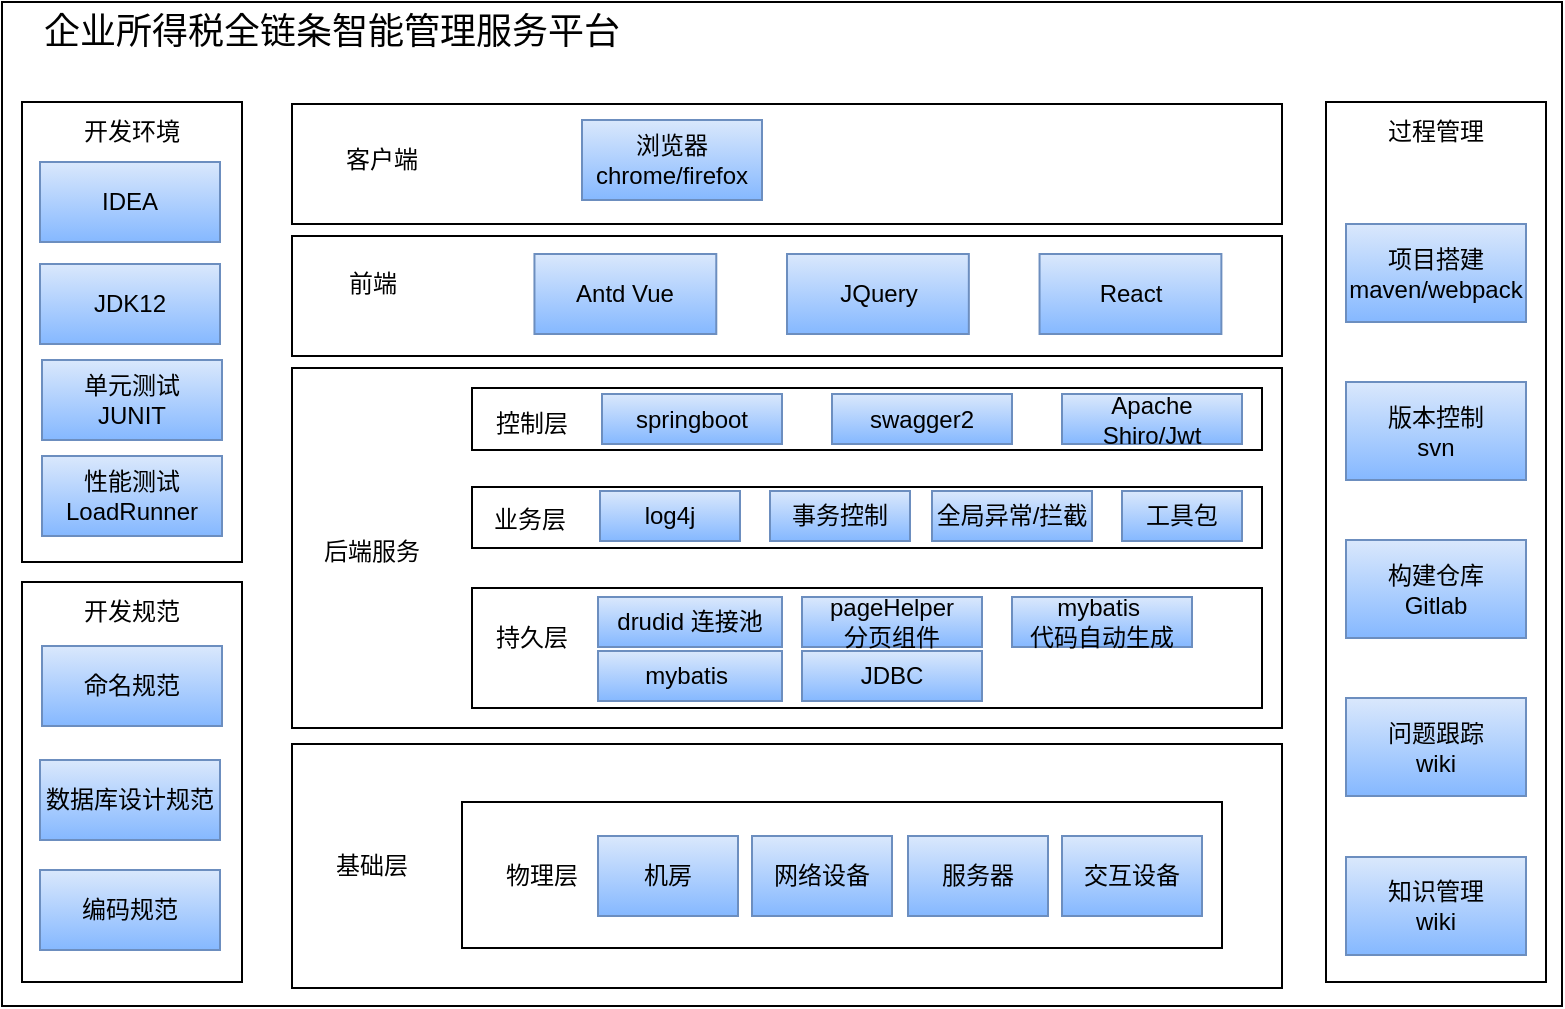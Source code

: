 <mxfile version="20.3.7" type="github">
  <diagram id="Tf-ROqd5I0BjPCLAmrv_" name="第 1 页">
    <mxGraphModel dx="1038" dy="547" grid="1" gridSize="10" guides="1" tooltips="1" connect="1" arrows="1" fold="1" page="1" pageScale="1" pageWidth="827" pageHeight="1169" math="0" shadow="0">
      <root>
        <mxCell id="0" />
        <mxCell id="1" parent="0" />
        <mxCell id="2l5vj2_Z7wzyE9L1ZZ0V-1" value="" style="rounded=0;whiteSpace=wrap;html=1;" parent="1" vertex="1">
          <mxGeometry x="40" y="140" width="780" height="502" as="geometry" />
        </mxCell>
        <mxCell id="HxrzQFl6GsJWeDt-w_co-29" value="" style="group" parent="1" vertex="1" connectable="0">
          <mxGeometry x="185" y="257" width="495" height="60" as="geometry" />
        </mxCell>
        <mxCell id="HxrzQFl6GsJWeDt-w_co-6" value="" style="rounded=0;whiteSpace=wrap;html=1;gradientColor=none;" parent="HxrzQFl6GsJWeDt-w_co-29" vertex="1">
          <mxGeometry width="495.0" height="60" as="geometry" />
        </mxCell>
        <mxCell id="HxrzQFl6GsJWeDt-w_co-7" value="前端" style="text;html=1;strokeColor=none;fillColor=none;align=center;verticalAlign=middle;whiteSpace=wrap;rounded=0;" parent="HxrzQFl6GsJWeDt-w_co-29" vertex="1">
          <mxGeometry x="10.102" y="9" width="60.612" height="30" as="geometry" />
        </mxCell>
        <mxCell id="HxrzQFl6GsJWeDt-w_co-8" value="Antd Vue" style="rounded=0;whiteSpace=wrap;html=1;fillColor=#dae8fc;strokeColor=#6c8ebf;gradientColor=#85B8FF;" parent="HxrzQFl6GsJWeDt-w_co-29" vertex="1">
          <mxGeometry x="121.224" y="9" width="90.918" height="40" as="geometry" />
        </mxCell>
        <mxCell id="HxrzQFl6GsJWeDt-w_co-9" value="React" style="rounded=0;whiteSpace=wrap;html=1;fillColor=#dae8fc;strokeColor=#6c8ebf;gradientColor=#85B8FF;" parent="HxrzQFl6GsJWeDt-w_co-29" vertex="1">
          <mxGeometry x="373.776" y="9" width="90.918" height="40" as="geometry" />
        </mxCell>
        <mxCell id="HxrzQFl6GsJWeDt-w_co-10" value="JQuery" style="rounded=0;whiteSpace=wrap;html=1;fillColor=#dae8fc;strokeColor=#6c8ebf;gradientColor=#85B8FF;" parent="HxrzQFl6GsJWeDt-w_co-29" vertex="1">
          <mxGeometry x="247.5" y="9" width="90.918" height="40" as="geometry" />
        </mxCell>
        <mxCell id="HxrzQFl6GsJWeDt-w_co-71" value="&lt;font style=&quot;font-size: 18px;&quot;&gt;企业所得税全链条智能管理服务平台&lt;/font&gt;" style="text;html=1;strokeColor=none;fillColor=none;align=center;verticalAlign=middle;whiteSpace=wrap;rounded=0;" parent="1" vertex="1">
          <mxGeometry x="50" y="140" width="310" height="30" as="geometry" />
        </mxCell>
        <mxCell id="HxrzQFl6GsJWeDt-w_co-73" value="" style="group" parent="1" vertex="1" connectable="0">
          <mxGeometry x="185" y="323" width="495" height="180" as="geometry" />
        </mxCell>
        <mxCell id="HxrzQFl6GsJWeDt-w_co-13" value="" style="rounded=0;whiteSpace=wrap;html=1;gradientColor=none;" parent="HxrzQFl6GsJWeDt-w_co-73" vertex="1">
          <mxGeometry width="495" height="180" as="geometry" />
        </mxCell>
        <mxCell id="HxrzQFl6GsJWeDt-w_co-33" value="后端服务" style="text;html=1;strokeColor=none;fillColor=none;align=center;verticalAlign=middle;whiteSpace=wrap;rounded=0;" parent="HxrzQFl6GsJWeDt-w_co-73" vertex="1">
          <mxGeometry x="10" y="77" width="60" height="30" as="geometry" />
        </mxCell>
        <mxCell id="HxrzQFl6GsJWeDt-w_co-34" value="" style="rounded=0;whiteSpace=wrap;html=1;gradientColor=none;" parent="HxrzQFl6GsJWeDt-w_co-73" vertex="1">
          <mxGeometry x="90" y="10" width="395" height="31" as="geometry" />
        </mxCell>
        <mxCell id="HxrzQFl6GsJWeDt-w_co-35" value="" style="rounded=0;whiteSpace=wrap;html=1;gradientColor=none;" parent="HxrzQFl6GsJWeDt-w_co-73" vertex="1">
          <mxGeometry x="90" y="59.5" width="395" height="30.5" as="geometry" />
        </mxCell>
        <mxCell id="HxrzQFl6GsJWeDt-w_co-36" value="" style="rounded=0;whiteSpace=wrap;html=1;gradientColor=none;" parent="HxrzQFl6GsJWeDt-w_co-73" vertex="1">
          <mxGeometry x="90" y="110" width="395" height="60" as="geometry" />
        </mxCell>
        <mxCell id="HxrzQFl6GsJWeDt-w_co-37" value="springboot" style="rounded=0;whiteSpace=wrap;html=1;fillColor=#dae8fc;strokeColor=#6c8ebf;gradientColor=#85B8FF;" parent="HxrzQFl6GsJWeDt-w_co-73" vertex="1">
          <mxGeometry x="155" y="13" width="90" height="25" as="geometry" />
        </mxCell>
        <mxCell id="HxrzQFl6GsJWeDt-w_co-38" value="swagger2" style="rounded=0;whiteSpace=wrap;html=1;fillColor=#dae8fc;strokeColor=#6c8ebf;gradientColor=#85B8FF;" parent="HxrzQFl6GsJWeDt-w_co-73" vertex="1">
          <mxGeometry x="270" y="13" width="90" height="25" as="geometry" />
        </mxCell>
        <mxCell id="HxrzQFl6GsJWeDt-w_co-39" value="Apache Shiro/Jwt" style="rounded=0;whiteSpace=wrap;html=1;fillColor=#dae8fc;strokeColor=#6c8ebf;gradientColor=#85B8FF;" parent="HxrzQFl6GsJWeDt-w_co-73" vertex="1">
          <mxGeometry x="385" y="13" width="90" height="25" as="geometry" />
        </mxCell>
        <mxCell id="HxrzQFl6GsJWeDt-w_co-41" value="控制层" style="text;html=1;strokeColor=none;fillColor=none;align=center;verticalAlign=middle;whiteSpace=wrap;rounded=0;" parent="HxrzQFl6GsJWeDt-w_co-73" vertex="1">
          <mxGeometry x="90" y="13" width="60" height="30" as="geometry" />
        </mxCell>
        <mxCell id="HxrzQFl6GsJWeDt-w_co-42" value="log4j" style="rounded=0;whiteSpace=wrap;html=1;fillColor=#dae8fc;strokeColor=#6c8ebf;gradientColor=#85B8FF;" parent="HxrzQFl6GsJWeDt-w_co-73" vertex="1">
          <mxGeometry x="154" y="61.5" width="70" height="25" as="geometry" />
        </mxCell>
        <mxCell id="HxrzQFl6GsJWeDt-w_co-43" value="全局异常/拦截" style="rounded=0;whiteSpace=wrap;html=1;fillColor=#dae8fc;strokeColor=#6c8ebf;gradientColor=#85B8FF;" parent="HxrzQFl6GsJWeDt-w_co-73" vertex="1">
          <mxGeometry x="320" y="61.5" width="80" height="25" as="geometry" />
        </mxCell>
        <mxCell id="HxrzQFl6GsJWeDt-w_co-44" value="工具包" style="rounded=0;whiteSpace=wrap;html=1;fillColor=#dae8fc;strokeColor=#6c8ebf;gradientColor=#85B8FF;" parent="HxrzQFl6GsJWeDt-w_co-73" vertex="1">
          <mxGeometry x="415" y="61.5" width="60" height="25" as="geometry" />
        </mxCell>
        <mxCell id="HxrzQFl6GsJWeDt-w_co-46" value="业务层" style="text;html=1;strokeColor=none;fillColor=none;align=center;verticalAlign=middle;whiteSpace=wrap;rounded=0;" parent="HxrzQFl6GsJWeDt-w_co-73" vertex="1">
          <mxGeometry x="89" y="61" width="60" height="30" as="geometry" />
        </mxCell>
        <mxCell id="HxrzQFl6GsJWeDt-w_co-48" value="事务控制" style="rounded=0;whiteSpace=wrap;html=1;fillColor=#dae8fc;strokeColor=#6c8ebf;gradientColor=#85B8FF;" parent="HxrzQFl6GsJWeDt-w_co-73" vertex="1">
          <mxGeometry x="239" y="61.5" width="70" height="25" as="geometry" />
        </mxCell>
        <mxCell id="HxrzQFl6GsJWeDt-w_co-51" value="持久层" style="text;html=1;strokeColor=none;fillColor=none;align=center;verticalAlign=middle;whiteSpace=wrap;rounded=0;" parent="HxrzQFl6GsJWeDt-w_co-73" vertex="1">
          <mxGeometry x="90" y="120" width="60" height="30" as="geometry" />
        </mxCell>
        <mxCell id="HxrzQFl6GsJWeDt-w_co-52" value="drudid 连接池" style="rounded=0;whiteSpace=wrap;html=1;fillColor=#dae8fc;strokeColor=#6c8ebf;gradientColor=#85B8FF;" parent="HxrzQFl6GsJWeDt-w_co-73" vertex="1">
          <mxGeometry x="153" y="114.5" width="92" height="25" as="geometry" />
        </mxCell>
        <mxCell id="HxrzQFl6GsJWeDt-w_co-54" value="pageHelper&lt;br&gt;分页组件" style="rounded=0;whiteSpace=wrap;html=1;fillColor=#dae8fc;strokeColor=#6c8ebf;gradientColor=#85B8FF;" parent="HxrzQFl6GsJWeDt-w_co-73" vertex="1">
          <mxGeometry x="255" y="114.5" width="90" height="25" as="geometry" />
        </mxCell>
        <mxCell id="HxrzQFl6GsJWeDt-w_co-55" value="mybatis&amp;nbsp;&lt;br&gt;代码自动生成" style="rounded=0;whiteSpace=wrap;html=1;fillColor=#dae8fc;strokeColor=#6c8ebf;gradientColor=#85B8FF;" parent="HxrzQFl6GsJWeDt-w_co-73" vertex="1">
          <mxGeometry x="360" y="114.5" width="90" height="25" as="geometry" />
        </mxCell>
        <mxCell id="HxrzQFl6GsJWeDt-w_co-56" value="mybatis&amp;nbsp;" style="rounded=0;whiteSpace=wrap;html=1;fillColor=#dae8fc;strokeColor=#6c8ebf;gradientColor=#85B8FF;" parent="HxrzQFl6GsJWeDt-w_co-73" vertex="1">
          <mxGeometry x="153" y="141.5" width="92" height="25" as="geometry" />
        </mxCell>
        <mxCell id="HxrzQFl6GsJWeDt-w_co-58" value="JDBC" style="rounded=0;whiteSpace=wrap;html=1;fillColor=#dae8fc;strokeColor=#6c8ebf;gradientColor=#85B8FF;" parent="HxrzQFl6GsJWeDt-w_co-73" vertex="1">
          <mxGeometry x="255" y="141.5" width="90" height="25" as="geometry" />
        </mxCell>
        <mxCell id="HxrzQFl6GsJWeDt-w_co-74" value="" style="group" parent="1" vertex="1" connectable="0">
          <mxGeometry x="185" y="511" width="495" height="122" as="geometry" />
        </mxCell>
        <mxCell id="HxrzQFl6GsJWeDt-w_co-59" value="" style="rounded=0;whiteSpace=wrap;html=1;gradientColor=none;" parent="HxrzQFl6GsJWeDt-w_co-74" vertex="1">
          <mxGeometry width="495" height="122" as="geometry" />
        </mxCell>
        <mxCell id="HxrzQFl6GsJWeDt-w_co-60" value="基础层" style="text;html=1;strokeColor=none;fillColor=none;align=center;verticalAlign=middle;whiteSpace=wrap;rounded=0;" parent="HxrzQFl6GsJWeDt-w_co-74" vertex="1">
          <mxGeometry x="10" y="46" width="60" height="30" as="geometry" />
        </mxCell>
        <mxCell id="HxrzQFl6GsJWeDt-w_co-64" value="" style="rounded=0;whiteSpace=wrap;html=1;gradientColor=none;" parent="HxrzQFl6GsJWeDt-w_co-74" vertex="1">
          <mxGeometry x="85" y="29" width="380" height="73" as="geometry" />
        </mxCell>
        <mxCell id="HxrzQFl6GsJWeDt-w_co-65" value="物理层" style="text;html=1;strokeColor=none;fillColor=none;align=center;verticalAlign=middle;whiteSpace=wrap;rounded=0;" parent="HxrzQFl6GsJWeDt-w_co-74" vertex="1">
          <mxGeometry x="95" y="51" width="60" height="30" as="geometry" />
        </mxCell>
        <mxCell id="HxrzQFl6GsJWeDt-w_co-67" value="机房" style="rounded=0;whiteSpace=wrap;html=1;fillColor=#dae8fc;strokeColor=#6c8ebf;gradientColor=#85B8FF;" parent="HxrzQFl6GsJWeDt-w_co-74" vertex="1">
          <mxGeometry x="153" y="46" width="70" height="40" as="geometry" />
        </mxCell>
        <mxCell id="HxrzQFl6GsJWeDt-w_co-68" value="网络设备" style="rounded=0;whiteSpace=wrap;html=1;fillColor=#dae8fc;strokeColor=#6c8ebf;gradientColor=#85B8FF;" parent="HxrzQFl6GsJWeDt-w_co-74" vertex="1">
          <mxGeometry x="230" y="46" width="70" height="40" as="geometry" />
        </mxCell>
        <mxCell id="HxrzQFl6GsJWeDt-w_co-69" value="服务器" style="rounded=0;whiteSpace=wrap;html=1;fillColor=#dae8fc;strokeColor=#6c8ebf;gradientColor=#85B8FF;" parent="HxrzQFl6GsJWeDt-w_co-74" vertex="1">
          <mxGeometry x="308" y="46" width="70" height="40" as="geometry" />
        </mxCell>
        <mxCell id="HxrzQFl6GsJWeDt-w_co-70" value="交互设备" style="rounded=0;whiteSpace=wrap;html=1;fillColor=#dae8fc;strokeColor=#6c8ebf;gradientColor=#85B8FF;" parent="HxrzQFl6GsJWeDt-w_co-74" vertex="1">
          <mxGeometry x="385" y="46" width="70" height="40" as="geometry" />
        </mxCell>
        <mxCell id="HxrzQFl6GsJWeDt-w_co-75" value="" style="group" parent="1" vertex="1" connectable="0">
          <mxGeometry x="185" y="189" width="495" height="60" as="geometry" />
        </mxCell>
        <mxCell id="HxrzQFl6GsJWeDt-w_co-30" value="" style="rounded=0;whiteSpace=wrap;html=1;gradientColor=none;" parent="HxrzQFl6GsJWeDt-w_co-75" vertex="1">
          <mxGeometry y="2" width="495" height="60" as="geometry" />
        </mxCell>
        <mxCell id="HxrzQFl6GsJWeDt-w_co-31" value="客户端" style="text;html=1;strokeColor=none;fillColor=none;align=center;verticalAlign=middle;whiteSpace=wrap;rounded=0;" parent="HxrzQFl6GsJWeDt-w_co-75" vertex="1">
          <mxGeometry x="15" y="15" width="60" height="30" as="geometry" />
        </mxCell>
        <mxCell id="HxrzQFl6GsJWeDt-w_co-32" value="浏览器&lt;br&gt;chrome/firefox" style="rounded=0;whiteSpace=wrap;html=1;fillColor=#dae8fc;strokeColor=#6c8ebf;gradientColor=#85B8FF;" parent="HxrzQFl6GsJWeDt-w_co-75" vertex="1">
          <mxGeometry x="145" y="10" width="90" height="40" as="geometry" />
        </mxCell>
        <mxCell id="HxrzQFl6GsJWeDt-w_co-76" value="" style="group" parent="1" vertex="1" connectable="0">
          <mxGeometry x="50" y="190" width="110" height="230" as="geometry" />
        </mxCell>
        <mxCell id="2l5vj2_Z7wzyE9L1ZZ0V-2" value="" style="rounded=0;whiteSpace=wrap;html=1;" parent="HxrzQFl6GsJWeDt-w_co-76" vertex="1">
          <mxGeometry width="110" height="230" as="geometry" />
        </mxCell>
        <mxCell id="2l5vj2_Z7wzyE9L1ZZ0V-8" value="JDK12" style="rounded=0;whiteSpace=wrap;html=1;fillColor=#dae8fc;strokeColor=#6c8ebf;gradientColor=#85B8FF;" parent="HxrzQFl6GsJWeDt-w_co-76" vertex="1">
          <mxGeometry x="9" y="81" width="90" height="40" as="geometry" />
        </mxCell>
        <mxCell id="2l5vj2_Z7wzyE9L1ZZ0V-9" value="单元测试&lt;br&gt;JUNIT" style="rounded=0;whiteSpace=wrap;html=1;fillColor=#dae8fc;strokeColor=#6c8ebf;gradientColor=#85B8FF;" parent="HxrzQFl6GsJWeDt-w_co-76" vertex="1">
          <mxGeometry x="10" y="129" width="90" height="40" as="geometry" />
        </mxCell>
        <mxCell id="2l5vj2_Z7wzyE9L1ZZ0V-10" value="性能测试&lt;br&gt;LoadRunner" style="rounded=0;whiteSpace=wrap;html=1;fillColor=#dae8fc;strokeColor=#6c8ebf;gradientColor=#85B8FF;" parent="HxrzQFl6GsJWeDt-w_co-76" vertex="1">
          <mxGeometry x="10" y="177" width="90" height="40" as="geometry" />
        </mxCell>
        <mxCell id="2l5vj2_Z7wzyE9L1ZZ0V-11" value="开发环境" style="text;html=1;strokeColor=none;fillColor=none;align=center;verticalAlign=middle;whiteSpace=wrap;rounded=0;" parent="HxrzQFl6GsJWeDt-w_co-76" vertex="1">
          <mxGeometry x="25" width="60" height="30" as="geometry" />
        </mxCell>
        <mxCell id="HxrzQFl6GsJWeDt-w_co-12" value="IDEA" style="rounded=0;whiteSpace=wrap;html=1;fillColor=#dae8fc;strokeColor=#6c8ebf;gradientColor=#85B8FF;" parent="HxrzQFl6GsJWeDt-w_co-76" vertex="1">
          <mxGeometry x="9" y="30" width="90" height="40" as="geometry" />
        </mxCell>
        <mxCell id="HxrzQFl6GsJWeDt-w_co-77" value="" style="group" parent="1" vertex="1" connectable="0">
          <mxGeometry x="50" y="430" width="110" height="200" as="geometry" />
        </mxCell>
        <mxCell id="2l5vj2_Z7wzyE9L1ZZ0V-3" value="" style="rounded=0;whiteSpace=wrap;html=1;" parent="HxrzQFl6GsJWeDt-w_co-77" vertex="1">
          <mxGeometry width="110" height="200" as="geometry" />
        </mxCell>
        <mxCell id="HxrzQFl6GsJWeDt-w_co-1" value="命名规范" style="rounded=0;whiteSpace=wrap;html=1;fillColor=#dae8fc;strokeColor=#6c8ebf;gradientColor=#85B8FF;" parent="HxrzQFl6GsJWeDt-w_co-77" vertex="1">
          <mxGeometry x="10" y="32" width="90" height="40" as="geometry" />
        </mxCell>
        <mxCell id="HxrzQFl6GsJWeDt-w_co-2" value="编码规范" style="rounded=0;whiteSpace=wrap;html=1;fillColor=#dae8fc;strokeColor=#6c8ebf;gradientColor=#85B8FF;" parent="HxrzQFl6GsJWeDt-w_co-77" vertex="1">
          <mxGeometry x="9" y="144" width="90" height="40" as="geometry" />
        </mxCell>
        <mxCell id="HxrzQFl6GsJWeDt-w_co-3" value="数据库设计规范" style="rounded=0;whiteSpace=wrap;html=1;fillColor=#dae8fc;strokeColor=#6c8ebf;gradientColor=#85B8FF;" parent="HxrzQFl6GsJWeDt-w_co-77" vertex="1">
          <mxGeometry x="9" y="89" width="90" height="40" as="geometry" />
        </mxCell>
        <mxCell id="HxrzQFl6GsJWeDt-w_co-4" value="开发规范" style="text;html=1;strokeColor=none;fillColor=none;align=center;verticalAlign=middle;whiteSpace=wrap;rounded=0;" parent="HxrzQFl6GsJWeDt-w_co-77" vertex="1">
          <mxGeometry x="25" width="60" height="30" as="geometry" />
        </mxCell>
        <mxCell id="HxrzQFl6GsJWeDt-w_co-78" value="" style="group" parent="1" vertex="1" connectable="0">
          <mxGeometry x="702" y="190" width="110" height="440" as="geometry" />
        </mxCell>
        <mxCell id="HxrzQFl6GsJWeDt-w_co-14" value="" style="rounded=0;whiteSpace=wrap;html=1;" parent="HxrzQFl6GsJWeDt-w_co-78" vertex="1">
          <mxGeometry width="110" height="440" as="geometry" />
        </mxCell>
        <mxCell id="HxrzQFl6GsJWeDt-w_co-15" value="过程管理" style="text;html=1;strokeColor=none;fillColor=none;align=center;verticalAlign=middle;whiteSpace=wrap;rounded=0;" parent="HxrzQFl6GsJWeDt-w_co-78" vertex="1">
          <mxGeometry x="25" width="60" height="30" as="geometry" />
        </mxCell>
        <mxCell id="HxrzQFl6GsJWeDt-w_co-17" value="项目搭建&lt;br&gt;maven/webpack" style="rounded=0;whiteSpace=wrap;html=1;fillColor=#dae8fc;strokeColor=#6c8ebf;gradientColor=#85B8FF;" parent="HxrzQFl6GsJWeDt-w_co-78" vertex="1">
          <mxGeometry x="10" y="61" width="90" height="49" as="geometry" />
        </mxCell>
        <mxCell id="HxrzQFl6GsJWeDt-w_co-22" value="版本控制&lt;br&gt;svn" style="rounded=0;whiteSpace=wrap;html=1;fillColor=#dae8fc;strokeColor=#6c8ebf;gradientColor=#85B8FF;" parent="HxrzQFl6GsJWeDt-w_co-78" vertex="1">
          <mxGeometry x="10" y="140" width="90" height="49" as="geometry" />
        </mxCell>
        <mxCell id="HxrzQFl6GsJWeDt-w_co-24" value="构建仓库&lt;br&gt;Gitlab" style="rounded=0;whiteSpace=wrap;html=1;fillColor=#dae8fc;strokeColor=#6c8ebf;gradientColor=#85B8FF;" parent="HxrzQFl6GsJWeDt-w_co-78" vertex="1">
          <mxGeometry x="10" y="219" width="90" height="49" as="geometry" />
        </mxCell>
        <mxCell id="HxrzQFl6GsJWeDt-w_co-25" value="问题跟踪&lt;br&gt;wiki" style="rounded=0;whiteSpace=wrap;html=1;fillColor=#dae8fc;strokeColor=#6c8ebf;gradientColor=#85B8FF;" parent="HxrzQFl6GsJWeDt-w_co-78" vertex="1">
          <mxGeometry x="10" y="298" width="90" height="49" as="geometry" />
        </mxCell>
        <mxCell id="HxrzQFl6GsJWeDt-w_co-26" value="知识管理&lt;br&gt;wiki" style="rounded=0;whiteSpace=wrap;html=1;fillColor=#dae8fc;strokeColor=#6c8ebf;gradientColor=#85B8FF;" parent="HxrzQFl6GsJWeDt-w_co-78" vertex="1">
          <mxGeometry x="10" y="377.5" width="90" height="49" as="geometry" />
        </mxCell>
      </root>
    </mxGraphModel>
  </diagram>
</mxfile>
